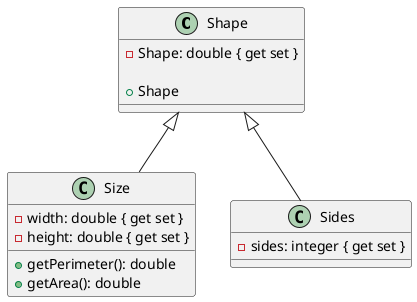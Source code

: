 @startuml

class Shape {
    -Shape: double { get set }

    +Shape
}

class Size extends Shape {
    -width: double { get set }
    -height: double { get set }

    +getPerimeter(): double
    +getArea(): double
}

class Sides extends Shape {
    -sides: integer { get set }


}

@enduml